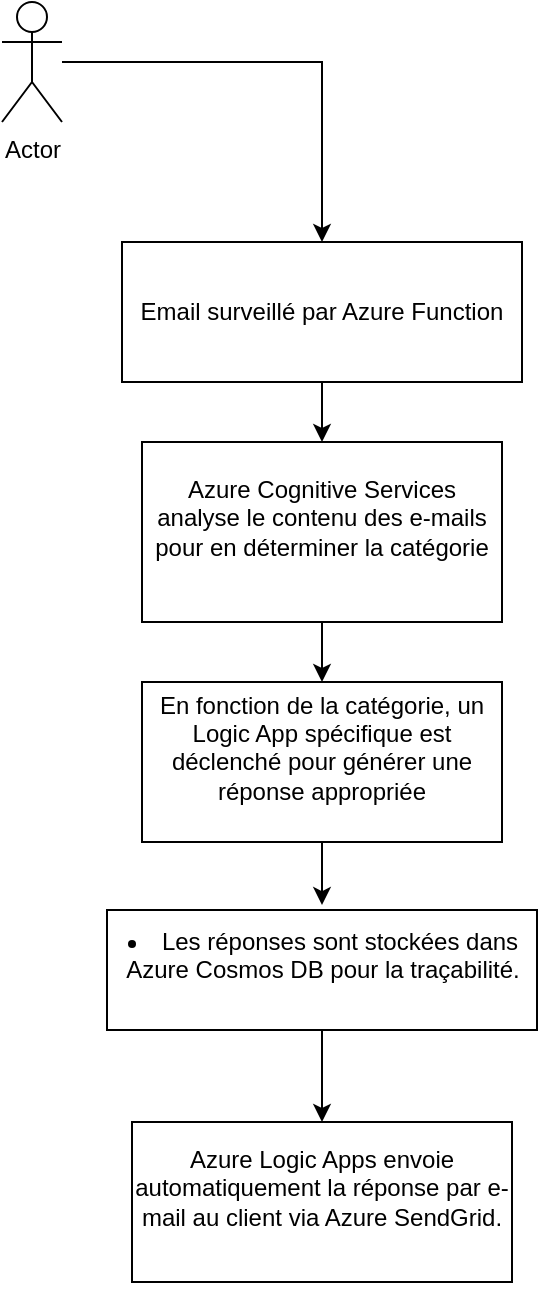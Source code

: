 <mxfile version="22.0.0" type="github">
  <diagram name="Page-1" id="FinugbX3ogyh6_Ym3ktt">
    <mxGraphModel dx="1434" dy="754" grid="1" gridSize="10" guides="1" tooltips="1" connect="1" arrows="1" fold="1" page="1" pageScale="1" pageWidth="827" pageHeight="1169" math="0" shadow="0">
      <root>
        <mxCell id="0" />
        <mxCell id="1" parent="0" />
        <mxCell id="4xLh56Lr_Jp9C70uscPO-2" style="edgeStyle=orthogonalEdgeStyle;rounded=0;orthogonalLoop=1;jettySize=auto;html=1;" parent="1" source="4xLh56Lr_Jp9C70uscPO-1" target="4xLh56Lr_Jp9C70uscPO-3" edge="1">
          <mxGeometry relative="1" as="geometry">
            <mxPoint x="350" y="405" as="targetPoint" />
          </mxGeometry>
        </mxCell>
        <mxCell id="4xLh56Lr_Jp9C70uscPO-1" value="Email surveillé par Azure Function" style="rounded=0;whiteSpace=wrap;html=1;" parent="1" vertex="1">
          <mxGeometry x="290" y="190" width="200" height="70" as="geometry" />
        </mxCell>
        <mxCell id="4xLh56Lr_Jp9C70uscPO-10" style="edgeStyle=orthogonalEdgeStyle;rounded=0;orthogonalLoop=1;jettySize=auto;html=1;" parent="1" source="4xLh56Lr_Jp9C70uscPO-3" target="4xLh56Lr_Jp9C70uscPO-4" edge="1">
          <mxGeometry relative="1" as="geometry" />
        </mxCell>
        <mxCell id="4xLh56Lr_Jp9C70uscPO-3" value="&#xa;Azure Cognitive Services analyse le contenu des e-mails pour en déterminer la catégorie&#xa;&#xa;" style="rounded=0;whiteSpace=wrap;html=1;" parent="1" vertex="1">
          <mxGeometry x="300" y="290" width="180" height="90" as="geometry" />
        </mxCell>
        <mxCell id="4xLh56Lr_Jp9C70uscPO-4" value="&#xa;En fonction de la catégorie, un Logic App spécifique est déclenché pour générer une réponse appropriée&#xa;&#xa;" style="rounded=0;whiteSpace=wrap;html=1;" parent="1" vertex="1">
          <mxGeometry x="300" y="410" width="180" height="80" as="geometry" />
        </mxCell>
        <mxCell id="4xLh56Lr_Jp9C70uscPO-14" value="" style="edgeStyle=orthogonalEdgeStyle;rounded=0;orthogonalLoop=1;jettySize=auto;html=1;" parent="1" source="4xLh56Lr_Jp9C70uscPO-6" target="4xLh56Lr_Jp9C70uscPO-13" edge="1">
          <mxGeometry relative="1" as="geometry" />
        </mxCell>
        <mxCell id="4xLh56Lr_Jp9C70uscPO-6" value="&#xa;&lt;li&gt;Les réponses sont stockées dans Azure Cosmos DB pour la traçabilité.&lt;/li&gt;&#xa;&#xa;" style="rounded=0;whiteSpace=wrap;html=1;" parent="1" vertex="1">
          <mxGeometry x="282.5" y="524" width="215" height="60" as="geometry" />
        </mxCell>
        <mxCell id="4xLh56Lr_Jp9C70uscPO-9" style="edgeStyle=orthogonalEdgeStyle;rounded=0;orthogonalLoop=1;jettySize=auto;html=1;entryX=0.5;entryY=-0.041;entryDx=0;entryDy=0;entryPerimeter=0;" parent="1" source="4xLh56Lr_Jp9C70uscPO-4" target="4xLh56Lr_Jp9C70uscPO-6" edge="1">
          <mxGeometry relative="1" as="geometry" />
        </mxCell>
        <mxCell id="4xLh56Lr_Jp9C70uscPO-13" value="&#xa;Azure Logic Apps envoie automatiquement la réponse par e-mail au client via Azure SendGrid.&#xa;&#xa;" style="whiteSpace=wrap;html=1;rounded=0;" parent="1" vertex="1">
          <mxGeometry x="295" y="630" width="190" height="80" as="geometry" />
        </mxCell>
        <mxCell id="WDQPBYJNWFbDJCdiv3jJ-2" style="edgeStyle=orthogonalEdgeStyle;rounded=0;orthogonalLoop=1;jettySize=auto;html=1;entryX=0.5;entryY=0;entryDx=0;entryDy=0;" edge="1" parent="1" source="WDQPBYJNWFbDJCdiv3jJ-1" target="4xLh56Lr_Jp9C70uscPO-1">
          <mxGeometry relative="1" as="geometry" />
        </mxCell>
        <mxCell id="WDQPBYJNWFbDJCdiv3jJ-1" value="Actor" style="shape=umlActor;verticalLabelPosition=bottom;verticalAlign=top;html=1;outlineConnect=0;" vertex="1" parent="1">
          <mxGeometry x="230" y="70" width="30" height="60" as="geometry" />
        </mxCell>
      </root>
    </mxGraphModel>
  </diagram>
</mxfile>
